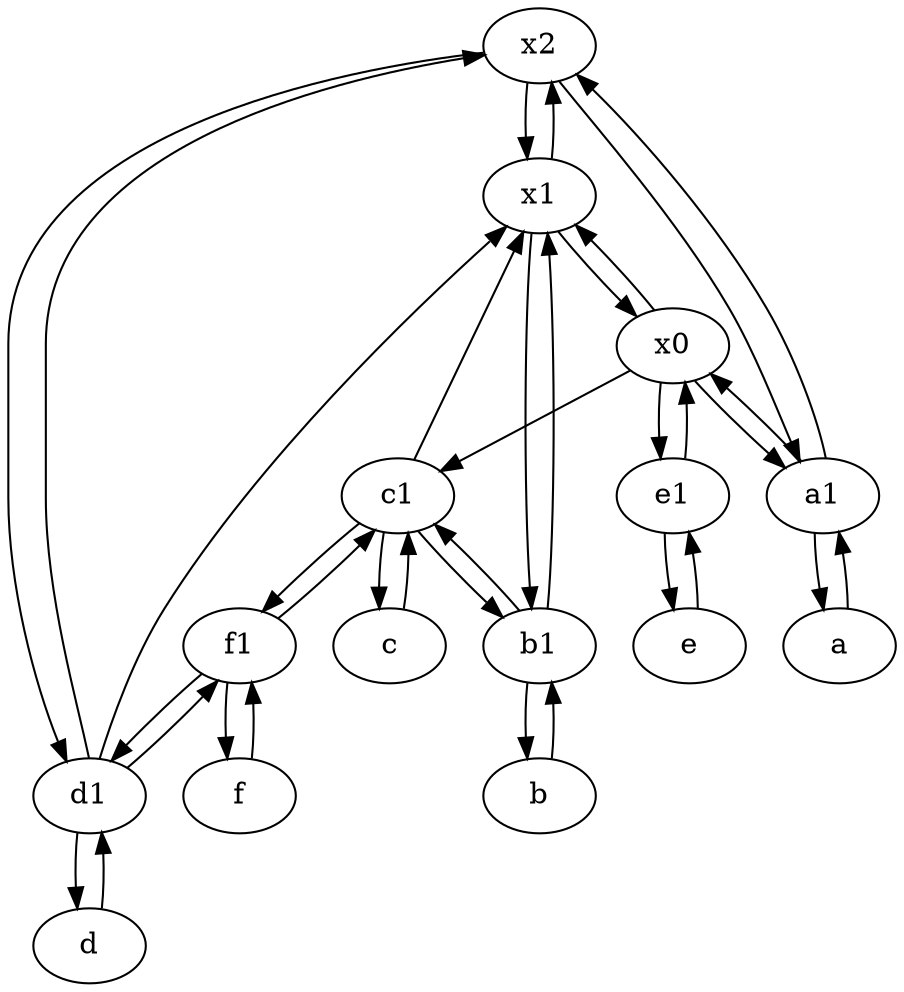 digraph  {
	x2;
	x1;
	b1 [pos="45,20!"];
	f [pos="15,45!"];
	e [pos="30,50!"];
	c1 [pos="30,15!"];
	d1 [pos="25,30!"];
	b [pos="50,20!"];
	c [pos="20,10!"];
	x0;
	d [pos="20,30!"];
	f1;
	a [pos="40,10!"];
	e1 [pos="25,45!"];
	a1 [pos="40,15!"];
	d1 -> x2;
	a1 -> x2;
	c -> c1;
	b -> b1;
	x1 -> x2;
	a1 -> a;
	c1 -> b1;
	x2 -> x1;
	f1 -> f;
	b1 -> c1;
	x2 -> d1;
	x0 -> a1;
	x1 -> b1;
	x0 -> e1;
	b1 -> b;
	d1 -> d;
	d -> d1;
	x2 -> a1;
	x0 -> c1;
	d1 -> f1;
	d1 -> x1;
	e1 -> e;
	f1 -> d1;
	e -> e1;
	c1 -> f1;
	x0 -> x1;
	f1 -> c1;
	c1 -> x1;
	x1 -> x0;
	a -> a1;
	f -> f1;
	e1 -> x0;
	b1 -> x1;
	a1 -> x0;
	c1 -> c;

	}